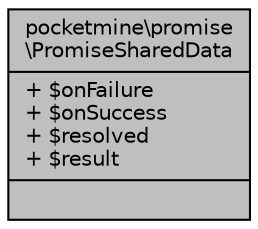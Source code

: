 digraph "pocketmine\promise\PromiseSharedData"
{
 // INTERACTIVE_SVG=YES
 // LATEX_PDF_SIZE
  edge [fontname="Helvetica",fontsize="10",labelfontname="Helvetica",labelfontsize="10"];
  node [fontname="Helvetica",fontsize="10",shape=record];
  Node1 [label="{pocketmine\\promise\l\\PromiseSharedData\n|+ $onFailure\l+ $onSuccess\l+ $resolved\l+ $result\l|}",height=0.2,width=0.4,color="black", fillcolor="grey75", style="filled", fontcolor="black",tooltip=" "];
}
